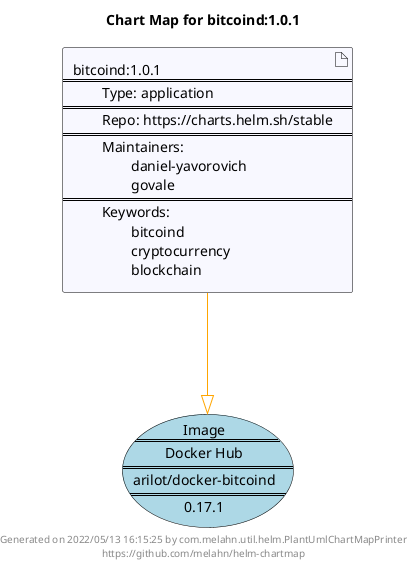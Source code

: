 @startuml
skinparam linetype ortho
skinparam backgroundColor white
skinparam usecaseBorderColor black
skinparam usecaseArrowColor LightSlateGray
skinparam artifactBorderColor black
skinparam artifactArrowColor LightSlateGray

title Chart Map for bitcoind:1.0.1

'There is one referenced Helm Chart
artifact "bitcoind:1.0.1\n====\n\tType: application\n====\n\tRepo: https://charts.helm.sh/stable\n====\n\tMaintainers: \n\t\tdaniel-yavorovich\n\t\tgovale\n====\n\tKeywords: \n\t\tbitcoind\n\t\tcryptocurrency\n\t\tblockchain" as bitcoind_1_0_1 #GhostWhite

'There is one referenced Docker Image
usecase "Image\n====\nDocker Hub\n====\narilot/docker-bitcoind\n====\n0.17.1" as arilot_docker_bitcoind_0_17_1 #LightBlue

'Chart Dependencies
bitcoind_1_0_1--[#orange]-|>arilot_docker_bitcoind_0_17_1

center footer Generated on 2022/05/13 16:15:25 by com.melahn.util.helm.PlantUmlChartMapPrinter\nhttps://github.com/melahn/helm-chartmap
@enduml
